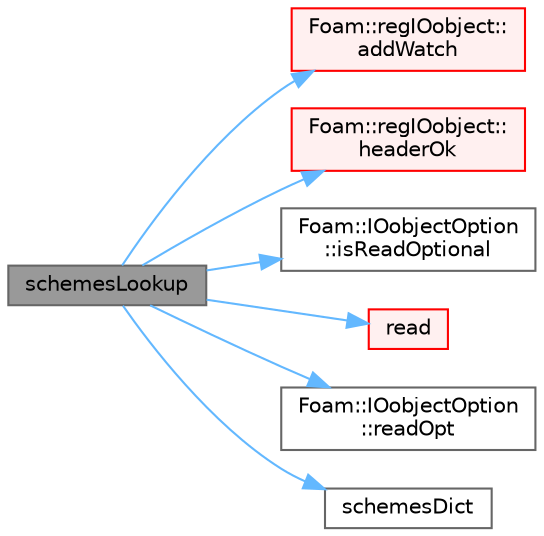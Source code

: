 digraph "schemesLookup"
{
 // LATEX_PDF_SIZE
  bgcolor="transparent";
  edge [fontname=Helvetica,fontsize=10,labelfontname=Helvetica,labelfontsize=10];
  node [fontname=Helvetica,fontsize=10,shape=box,height=0.2,width=0.4];
  rankdir="LR";
  Node1 [id="Node000001",label="schemesLookup",height=0.2,width=0.4,color="gray40", fillcolor="grey60", style="filled", fontcolor="black",tooltip=" "];
  Node1 -> Node2 [id="edge1_Node000001_Node000002",color="steelblue1",style="solid",tooltip=" "];
  Node2 [id="Node000002",label="Foam::regIOobject::\laddWatch",height=0.2,width=0.4,color="red", fillcolor="#FFF0F0", style="filled",URL="$classFoam_1_1regIOobject.html#ad7c6a5ac80b6aceabec55dba1789195c",tooltip=" "];
  Node1 -> Node30 [id="edge2_Node000001_Node000030",color="steelblue1",style="solid",tooltip=" "];
  Node30 [id="Node000030",label="Foam::regIOobject::\lheaderOk",height=0.2,width=0.4,color="red", fillcolor="#FFF0F0", style="filled",URL="$classFoam_1_1regIOobject.html#a9d4879c850ce41d945ff77e788de3a23",tooltip=" "];
  Node1 -> Node31 [id="edge3_Node000001_Node000031",color="steelblue1",style="solid",tooltip=" "];
  Node31 [id="Node000031",label="Foam::IOobjectOption\l::isReadOptional",height=0.2,width=0.4,color="grey40", fillcolor="white", style="filled",URL="$classFoam_1_1IOobjectOption.html#a23f938b5985d5e7f04d6b7f3b70ff073",tooltip=" "];
  Node1 -> Node32 [id="edge4_Node000001_Node000032",color="steelblue1",style="solid",tooltip=" "];
  Node32 [id="Node000032",label="read",height=0.2,width=0.4,color="red", fillcolor="#FFF0F0", style="filled",URL="$classFoam_1_1schemesLookup.html#af816873151ddb0126e98bb2f914d8ed5",tooltip=" "];
  Node1 -> Node38 [id="edge5_Node000001_Node000038",color="steelblue1",style="solid",tooltip=" "];
  Node38 [id="Node000038",label="Foam::IOobjectOption\l::readOpt",height=0.2,width=0.4,color="grey40", fillcolor="white", style="filled",URL="$classFoam_1_1IOobjectOption.html#a52f2d0b4f606b9b6cda660e5ba03b175",tooltip=" "];
  Node1 -> Node39 [id="edge6_Node000001_Node000039",color="steelblue1",style="solid",tooltip=" "];
  Node39 [id="Node000039",label="schemesDict",height=0.2,width=0.4,color="grey40", fillcolor="white", style="filled",URL="$classFoam_1_1schemesLookup.html#a7291ef97a24527845773f5a1d1a5da63",tooltip=" "];
}
